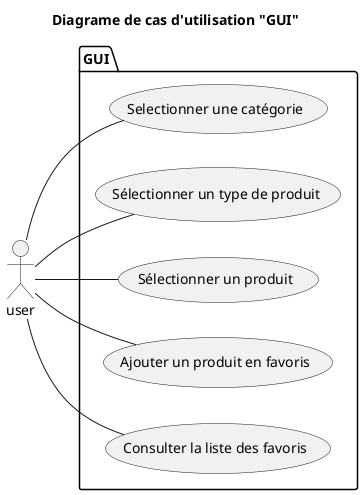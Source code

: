 @startuml 02_uc_gui
title Diagrame de cas d'utilisation "GUI"

package GUI{
    left to right direction
    (Selectionner une catégorie) as SELECT_CTG
    (Sélectionner un type de produit) as SELECT_TYP
    (Sélectionner un produit) as SELECT_PRD
    (Ajouter un produit en favoris) as ADD_FAV
    (Consulter la liste des favoris) as SHOW_FAV
}

actor user

user -- SELECT_CTG
user -- SELECT_PRD
user -- SELECT_TYP
user -- ADD_FAV
user -- SHOW_FAV

@enduml